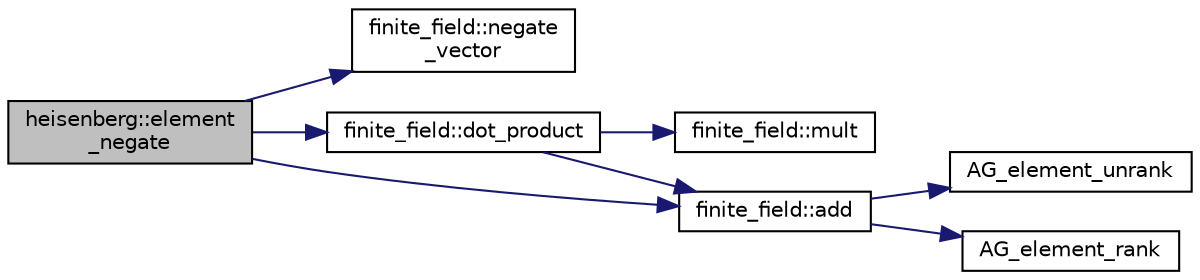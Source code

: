 digraph "heisenberg::element_negate"
{
  edge [fontname="Helvetica",fontsize="10",labelfontname="Helvetica",labelfontsize="10"];
  node [fontname="Helvetica",fontsize="10",shape=record];
  rankdir="LR";
  Node31 [label="heisenberg::element\l_negate",height=0.2,width=0.4,color="black", fillcolor="grey75", style="filled", fontcolor="black"];
  Node31 -> Node32 [color="midnightblue",fontsize="10",style="solid",fontname="Helvetica"];
  Node32 [label="finite_field::negate\l_vector",height=0.2,width=0.4,color="black", fillcolor="white", style="filled",URL="$df/d5a/classfinite__field.html#a148f75f023840286e0635b04d48bdef7"];
  Node31 -> Node33 [color="midnightblue",fontsize="10",style="solid",fontname="Helvetica"];
  Node33 [label="finite_field::dot_product",height=0.2,width=0.4,color="black", fillcolor="white", style="filled",URL="$df/d5a/classfinite__field.html#aeb74732fc0776cb87ec8419e5ea7ad97"];
  Node33 -> Node34 [color="midnightblue",fontsize="10",style="solid",fontname="Helvetica"];
  Node34 [label="finite_field::mult",height=0.2,width=0.4,color="black", fillcolor="white", style="filled",URL="$df/d5a/classfinite__field.html#a24fb5917aa6d4d656fd855b7f44a13b0"];
  Node33 -> Node35 [color="midnightblue",fontsize="10",style="solid",fontname="Helvetica"];
  Node35 [label="finite_field::add",height=0.2,width=0.4,color="black", fillcolor="white", style="filled",URL="$df/d5a/classfinite__field.html#a8f12328a27500f3c7be0c849ebbc9d14"];
  Node35 -> Node36 [color="midnightblue",fontsize="10",style="solid",fontname="Helvetica"];
  Node36 [label="AG_element_unrank",height=0.2,width=0.4,color="black", fillcolor="white", style="filled",URL="$d4/d67/geometry_8h.html#a4a33b86c87b2879b97cfa1327abe2885"];
  Node35 -> Node37 [color="midnightblue",fontsize="10",style="solid",fontname="Helvetica"];
  Node37 [label="AG_element_rank",height=0.2,width=0.4,color="black", fillcolor="white", style="filled",URL="$d4/d67/geometry_8h.html#ab2ac908d07dd8038fd996e26bdc75c17"];
  Node31 -> Node35 [color="midnightblue",fontsize="10",style="solid",fontname="Helvetica"];
}
